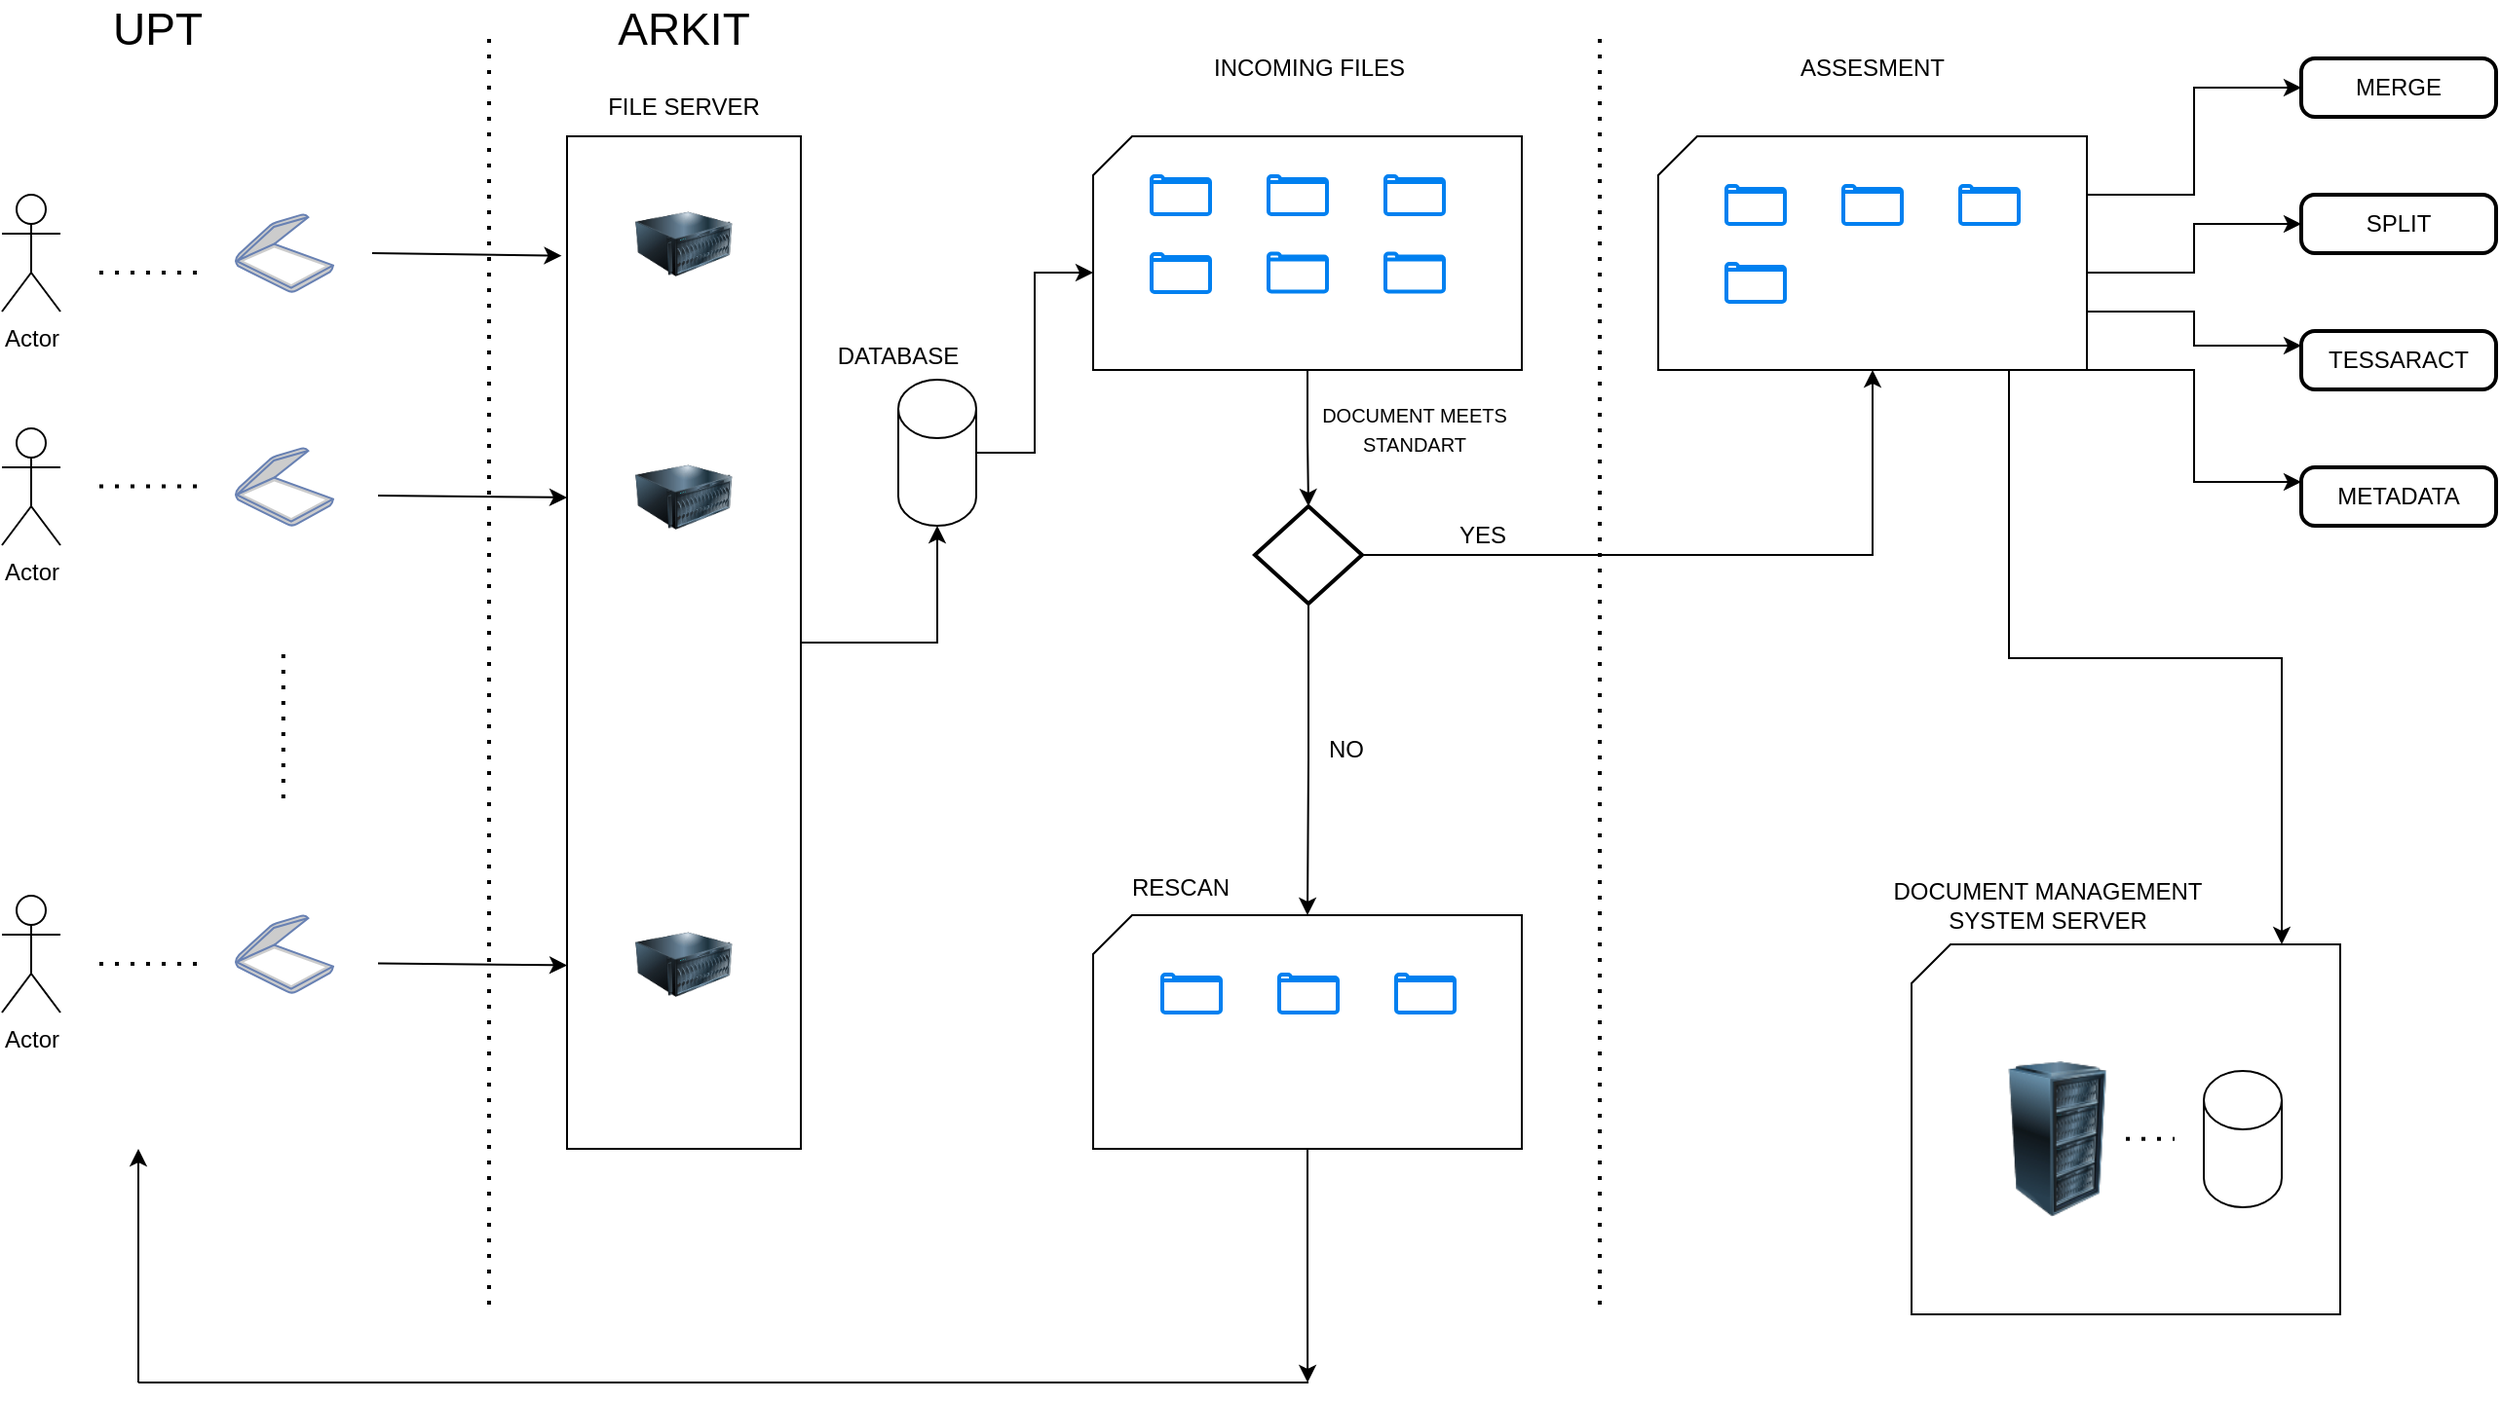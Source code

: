 <mxfile version="21.6.9" type="device">
  <diagram name="Page-1" id="2TAQhVwExhuw3sK73pKR">
    <mxGraphModel dx="398" dy="244" grid="1" gridSize="10" guides="1" tooltips="1" connect="1" arrows="1" fold="1" page="1" pageScale="1" pageWidth="1400" pageHeight="850" math="0" shadow="0">
      <root>
        <mxCell id="0" />
        <mxCell id="1" parent="0" />
        <mxCell id="RzWKUUiDs5_2_X1Qv3o_-1" value="" style="endArrow=none;dashed=1;html=1;dashPattern=1 3;strokeWidth=2;rounded=0;" edge="1" parent="1">
          <mxGeometry width="50" height="50" relative="1" as="geometry">
            <mxPoint x="280" y="680" as="sourcePoint" />
            <mxPoint x="280" y="30" as="targetPoint" />
          </mxGeometry>
        </mxCell>
        <mxCell id="RzWKUUiDs5_2_X1Qv3o_-2" value="" style="fontColor=#0066CC;verticalAlign=top;verticalLabelPosition=bottom;labelPosition=center;align=center;html=1;outlineConnect=0;fillColor=#CCCCCC;strokeColor=#6881B3;gradientColor=none;gradientDirection=north;strokeWidth=2;shape=mxgraph.networks.scanner;" vertex="1" parent="1">
          <mxGeometry x="150" y="120" width="50" height="40" as="geometry" />
        </mxCell>
        <mxCell id="RzWKUUiDs5_2_X1Qv3o_-3" value="" style="fontColor=#0066CC;verticalAlign=top;verticalLabelPosition=bottom;labelPosition=center;align=center;html=1;outlineConnect=0;fillColor=#CCCCCC;strokeColor=#6881B3;gradientColor=none;gradientDirection=north;strokeWidth=2;shape=mxgraph.networks.scanner;" vertex="1" parent="1">
          <mxGeometry x="150" y="240" width="50" height="40" as="geometry" />
        </mxCell>
        <mxCell id="RzWKUUiDs5_2_X1Qv3o_-4" value="" style="endArrow=none;dashed=1;html=1;dashPattern=1 3;strokeWidth=2;rounded=0;" edge="1" parent="1">
          <mxGeometry width="50" height="50" relative="1" as="geometry">
            <mxPoint x="174.41" y="420" as="sourcePoint" />
            <mxPoint x="174.41" y="340" as="targetPoint" />
          </mxGeometry>
        </mxCell>
        <mxCell id="RzWKUUiDs5_2_X1Qv3o_-5" value="" style="fontColor=#0066CC;verticalAlign=top;verticalLabelPosition=bottom;labelPosition=center;align=center;html=1;outlineConnect=0;fillColor=#CCCCCC;strokeColor=#6881B3;gradientColor=none;gradientDirection=north;strokeWidth=2;shape=mxgraph.networks.scanner;" vertex="1" parent="1">
          <mxGeometry x="150" y="480" width="50" height="40" as="geometry" />
        </mxCell>
        <mxCell id="RzWKUUiDs5_2_X1Qv3o_-6" value="Actor" style="shape=umlActor;verticalLabelPosition=bottom;verticalAlign=top;html=1;outlineConnect=0;" vertex="1" parent="1">
          <mxGeometry x="30" y="110" width="30" height="60" as="geometry" />
        </mxCell>
        <mxCell id="RzWKUUiDs5_2_X1Qv3o_-9" value="Actor" style="shape=umlActor;verticalLabelPosition=bottom;verticalAlign=top;html=1;outlineConnect=0;" vertex="1" parent="1">
          <mxGeometry x="30" y="230" width="30" height="60" as="geometry" />
        </mxCell>
        <mxCell id="RzWKUUiDs5_2_X1Qv3o_-10" value="Actor" style="shape=umlActor;verticalLabelPosition=bottom;verticalAlign=top;html=1;outlineConnect=0;" vertex="1" parent="1">
          <mxGeometry x="30" y="470" width="30" height="60" as="geometry" />
        </mxCell>
        <mxCell id="RzWKUUiDs5_2_X1Qv3o_-52" style="edgeStyle=orthogonalEdgeStyle;rounded=0;orthogonalLoop=1;jettySize=auto;html=1;entryX=0.5;entryY=1;entryDx=0;entryDy=0;entryPerimeter=0;" edge="1" parent="1" source="RzWKUUiDs5_2_X1Qv3o_-14" target="RzWKUUiDs5_2_X1Qv3o_-44">
          <mxGeometry relative="1" as="geometry" />
        </mxCell>
        <mxCell id="RzWKUUiDs5_2_X1Qv3o_-14" value="" style="rounded=0;whiteSpace=wrap;html=1;" vertex="1" parent="1">
          <mxGeometry x="320" y="80" width="120" height="520" as="geometry" />
        </mxCell>
        <mxCell id="RzWKUUiDs5_2_X1Qv3o_-18" value="&lt;font style=&quot;font-size: 23px;&quot;&gt;ARKIT&lt;/font&gt;" style="text;html=1;strokeColor=none;fillColor=none;align=center;verticalAlign=middle;whiteSpace=wrap;rounded=0;" vertex="1" parent="1">
          <mxGeometry x="350" y="10" width="60" height="30" as="geometry" />
        </mxCell>
        <mxCell id="RzWKUUiDs5_2_X1Qv3o_-19" value="&lt;font style=&quot;font-size: 23px;&quot;&gt;UPT&lt;/font&gt;" style="text;html=1;strokeColor=none;fillColor=none;align=center;verticalAlign=middle;whiteSpace=wrap;rounded=0;" vertex="1" parent="1">
          <mxGeometry x="80" y="10" width="60" height="30" as="geometry" />
        </mxCell>
        <mxCell id="RzWKUUiDs5_2_X1Qv3o_-54" style="edgeStyle=orthogonalEdgeStyle;rounded=0;orthogonalLoop=1;jettySize=auto;html=1;exitX=0.5;exitY=1;exitDx=0;exitDy=0;exitPerimeter=0;entryX=0.5;entryY=0;entryDx=0;entryDy=0;entryPerimeter=0;" edge="1" parent="1" source="RzWKUUiDs5_2_X1Qv3o_-20" target="RzWKUUiDs5_2_X1Qv3o_-28">
          <mxGeometry relative="1" as="geometry" />
        </mxCell>
        <mxCell id="RzWKUUiDs5_2_X1Qv3o_-20" value="" style="verticalLabelPosition=bottom;verticalAlign=top;html=1;shape=card;whiteSpace=wrap;size=20;arcSize=12;" vertex="1" parent="1">
          <mxGeometry x="590" y="80" width="220" height="120" as="geometry" />
        </mxCell>
        <mxCell id="RzWKUUiDs5_2_X1Qv3o_-21" value="INCOMING FILES" style="text;html=1;strokeColor=none;fillColor=none;align=center;verticalAlign=middle;whiteSpace=wrap;rounded=0;" vertex="1" parent="1">
          <mxGeometry x="640.5" y="30" width="120" height="30" as="geometry" />
        </mxCell>
        <mxCell id="RzWKUUiDs5_2_X1Qv3o_-22" value="" style="html=1;verticalLabelPosition=bottom;align=center;labelBackgroundColor=#ffffff;verticalAlign=top;strokeWidth=2;strokeColor=#0080F0;shadow=0;dashed=0;shape=mxgraph.ios7.icons.folder;" vertex="1" parent="1">
          <mxGeometry x="620" y="100.5" width="30" height="19.5" as="geometry" />
        </mxCell>
        <mxCell id="RzWKUUiDs5_2_X1Qv3o_-23" value="" style="html=1;verticalLabelPosition=bottom;align=center;labelBackgroundColor=#ffffff;verticalAlign=top;strokeWidth=2;strokeColor=#0080F0;shadow=0;dashed=0;shape=mxgraph.ios7.icons.folder;" vertex="1" parent="1">
          <mxGeometry x="680" y="100.5" width="30" height="19.5" as="geometry" />
        </mxCell>
        <mxCell id="RzWKUUiDs5_2_X1Qv3o_-24" value="" style="html=1;verticalLabelPosition=bottom;align=center;labelBackgroundColor=#ffffff;verticalAlign=top;strokeWidth=2;strokeColor=#0080F0;shadow=0;dashed=0;shape=mxgraph.ios7.icons.folder;" vertex="1" parent="1">
          <mxGeometry x="740" y="100.5" width="30" height="19.5" as="geometry" />
        </mxCell>
        <mxCell id="RzWKUUiDs5_2_X1Qv3o_-25" value="" style="html=1;verticalLabelPosition=bottom;align=center;labelBackgroundColor=#ffffff;verticalAlign=top;strokeWidth=2;strokeColor=#0080F0;shadow=0;dashed=0;shape=mxgraph.ios7.icons.folder;" vertex="1" parent="1">
          <mxGeometry x="620" y="140.5" width="30" height="19.5" as="geometry" />
        </mxCell>
        <mxCell id="RzWKUUiDs5_2_X1Qv3o_-26" value="" style="html=1;verticalLabelPosition=bottom;align=center;labelBackgroundColor=#ffffff;verticalAlign=top;strokeWidth=2;strokeColor=#0080F0;shadow=0;dashed=0;shape=mxgraph.ios7.icons.folder;" vertex="1" parent="1">
          <mxGeometry x="680" y="140.25" width="30" height="19.5" as="geometry" />
        </mxCell>
        <mxCell id="RzWKUUiDs5_2_X1Qv3o_-27" value="" style="html=1;verticalLabelPosition=bottom;align=center;labelBackgroundColor=#ffffff;verticalAlign=top;strokeWidth=2;strokeColor=#0080F0;shadow=0;dashed=0;shape=mxgraph.ios7.icons.folder;" vertex="1" parent="1">
          <mxGeometry x="740" y="140.25" width="30" height="19.5" as="geometry" />
        </mxCell>
        <mxCell id="RzWKUUiDs5_2_X1Qv3o_-55" style="edgeStyle=orthogonalEdgeStyle;rounded=0;orthogonalLoop=1;jettySize=auto;html=1;exitX=0.5;exitY=1;exitDx=0;exitDy=0;exitPerimeter=0;entryX=0.5;entryY=0;entryDx=0;entryDy=0;entryPerimeter=0;" edge="1" parent="1" source="RzWKUUiDs5_2_X1Qv3o_-28" target="RzWKUUiDs5_2_X1Qv3o_-29">
          <mxGeometry relative="1" as="geometry" />
        </mxCell>
        <mxCell id="RzWKUUiDs5_2_X1Qv3o_-62" style="edgeStyle=orthogonalEdgeStyle;rounded=0;orthogonalLoop=1;jettySize=auto;html=1;exitX=1;exitY=0.5;exitDx=0;exitDy=0;exitPerimeter=0;entryX=0.5;entryY=1;entryDx=0;entryDy=0;entryPerimeter=0;" edge="1" parent="1" source="RzWKUUiDs5_2_X1Qv3o_-28" target="RzWKUUiDs5_2_X1Qv3o_-30">
          <mxGeometry relative="1" as="geometry" />
        </mxCell>
        <mxCell id="RzWKUUiDs5_2_X1Qv3o_-28" value="" style="strokeWidth=2;html=1;shape=mxgraph.flowchart.decision;whiteSpace=wrap;" vertex="1" parent="1">
          <mxGeometry x="673" y="270" width="55" height="50" as="geometry" />
        </mxCell>
        <mxCell id="RzWKUUiDs5_2_X1Qv3o_-60" style="edgeStyle=orthogonalEdgeStyle;rounded=0;orthogonalLoop=1;jettySize=auto;html=1;exitX=0.5;exitY=1;exitDx=0;exitDy=0;exitPerimeter=0;" edge="1" parent="1" source="RzWKUUiDs5_2_X1Qv3o_-29">
          <mxGeometry relative="1" as="geometry">
            <mxPoint x="700.059" y="720" as="targetPoint" />
          </mxGeometry>
        </mxCell>
        <mxCell id="RzWKUUiDs5_2_X1Qv3o_-29" value="" style="verticalLabelPosition=bottom;verticalAlign=top;html=1;shape=card;whiteSpace=wrap;size=20;arcSize=12;" vertex="1" parent="1">
          <mxGeometry x="590" y="480" width="220" height="120" as="geometry" />
        </mxCell>
        <mxCell id="RzWKUUiDs5_2_X1Qv3o_-71" style="edgeStyle=orthogonalEdgeStyle;rounded=0;orthogonalLoop=1;jettySize=auto;html=1;exitX=1;exitY=0.5;exitDx=0;exitDy=0;exitPerimeter=0;entryX=0;entryY=0.5;entryDx=0;entryDy=0;" edge="1" parent="1" source="RzWKUUiDs5_2_X1Qv3o_-30" target="RzWKUUiDs5_2_X1Qv3o_-34">
          <mxGeometry relative="1" as="geometry">
            <Array as="points">
              <mxPoint x="1100" y="150" />
              <mxPoint x="1155" y="150" />
              <mxPoint x="1155" y="125" />
            </Array>
          </mxGeometry>
        </mxCell>
        <mxCell id="RzWKUUiDs5_2_X1Qv3o_-72" style="edgeStyle=orthogonalEdgeStyle;rounded=0;orthogonalLoop=1;jettySize=auto;html=1;exitX=1;exitY=0.5;exitDx=0;exitDy=0;exitPerimeter=0;entryX=0;entryY=0.5;entryDx=0;entryDy=0;" edge="1" parent="1" source="RzWKUUiDs5_2_X1Qv3o_-30" target="RzWKUUiDs5_2_X1Qv3o_-33">
          <mxGeometry relative="1" as="geometry">
            <Array as="points">
              <mxPoint x="1100" y="110" />
              <mxPoint x="1155" y="110" />
              <mxPoint x="1155" y="55" />
            </Array>
          </mxGeometry>
        </mxCell>
        <mxCell id="RzWKUUiDs5_2_X1Qv3o_-73" style="edgeStyle=orthogonalEdgeStyle;rounded=0;orthogonalLoop=1;jettySize=auto;html=1;entryX=0;entryY=0.25;entryDx=0;entryDy=0;" edge="1" parent="1" source="RzWKUUiDs5_2_X1Qv3o_-30" target="RzWKUUiDs5_2_X1Qv3o_-35">
          <mxGeometry relative="1" as="geometry">
            <Array as="points">
              <mxPoint x="1155" y="170" />
              <mxPoint x="1155" y="187" />
            </Array>
          </mxGeometry>
        </mxCell>
        <mxCell id="RzWKUUiDs5_2_X1Qv3o_-74" style="edgeStyle=orthogonalEdgeStyle;rounded=0;orthogonalLoop=1;jettySize=auto;html=1;exitX=1;exitY=0.5;exitDx=0;exitDy=0;exitPerimeter=0;entryX=0;entryY=0.25;entryDx=0;entryDy=0;" edge="1" parent="1" source="RzWKUUiDs5_2_X1Qv3o_-30" target="RzWKUUiDs5_2_X1Qv3o_-36">
          <mxGeometry relative="1" as="geometry">
            <Array as="points">
              <mxPoint x="1100" y="200" />
              <mxPoint x="1155" y="200" />
              <mxPoint x="1155" y="257" />
            </Array>
          </mxGeometry>
        </mxCell>
        <mxCell id="RzWKUUiDs5_2_X1Qv3o_-79" style="edgeStyle=orthogonalEdgeStyle;rounded=0;orthogonalLoop=1;jettySize=auto;html=1;entryX=0.5;entryY=0;entryDx=0;entryDy=0;entryPerimeter=0;" edge="1" parent="1">
          <mxGeometry relative="1" as="geometry">
            <mxPoint x="1120" y="200" as="sourcePoint" />
            <mxPoint x="1200" y="495" as="targetPoint" />
            <Array as="points">
              <mxPoint x="1060" y="200" />
              <mxPoint x="1060" y="348" />
              <mxPoint x="1200" y="348" />
            </Array>
          </mxGeometry>
        </mxCell>
        <mxCell id="RzWKUUiDs5_2_X1Qv3o_-30" value="" style="verticalLabelPosition=bottom;verticalAlign=top;html=1;shape=card;whiteSpace=wrap;size=20;arcSize=12;" vertex="1" parent="1">
          <mxGeometry x="880" y="80" width="220" height="120" as="geometry" />
        </mxCell>
        <mxCell id="RzWKUUiDs5_2_X1Qv3o_-32" value="" style="verticalLabelPosition=bottom;verticalAlign=top;html=1;shape=card;whiteSpace=wrap;size=20;arcSize=12;" vertex="1" parent="1">
          <mxGeometry x="1010" y="495" width="220" height="190" as="geometry" />
        </mxCell>
        <mxCell id="RzWKUUiDs5_2_X1Qv3o_-33" value="" style="rounded=1;whiteSpace=wrap;html=1;absoluteArcSize=1;arcSize=14;strokeWidth=2;" vertex="1" parent="1">
          <mxGeometry x="1210" y="40" width="100" height="30" as="geometry" />
        </mxCell>
        <mxCell id="RzWKUUiDs5_2_X1Qv3o_-34" value="SPLIT" style="rounded=1;whiteSpace=wrap;html=1;absoluteArcSize=1;arcSize=14;strokeWidth=2;" vertex="1" parent="1">
          <mxGeometry x="1210" y="110" width="100" height="30" as="geometry" />
        </mxCell>
        <mxCell id="RzWKUUiDs5_2_X1Qv3o_-35" value="TESSARACT" style="rounded=1;whiteSpace=wrap;html=1;absoluteArcSize=1;arcSize=14;strokeWidth=2;" vertex="1" parent="1">
          <mxGeometry x="1210" y="180" width="100" height="30" as="geometry" />
        </mxCell>
        <mxCell id="RzWKUUiDs5_2_X1Qv3o_-36" value="METADATA" style="rounded=1;whiteSpace=wrap;html=1;absoluteArcSize=1;arcSize=14;strokeWidth=2;" vertex="1" parent="1">
          <mxGeometry x="1210" y="250" width="100" height="30" as="geometry" />
        </mxCell>
        <mxCell id="RzWKUUiDs5_2_X1Qv3o_-37" value="ASSESMENT" style="text;html=1;strokeColor=none;fillColor=none;align=center;verticalAlign=middle;whiteSpace=wrap;rounded=0;" vertex="1" parent="1">
          <mxGeometry x="960" y="30" width="60" height="30" as="geometry" />
        </mxCell>
        <mxCell id="RzWKUUiDs5_2_X1Qv3o_-38" value="RESCAN" style="text;html=1;strokeColor=none;fillColor=none;align=center;verticalAlign=middle;whiteSpace=wrap;rounded=0;" vertex="1" parent="1">
          <mxGeometry x="605" y="450.5" width="60" height="30" as="geometry" />
        </mxCell>
        <mxCell id="RzWKUUiDs5_2_X1Qv3o_-39" value="FILE SERVER" style="text;html=1;strokeColor=none;fillColor=none;align=center;verticalAlign=middle;whiteSpace=wrap;rounded=0;" vertex="1" parent="1">
          <mxGeometry x="330" y="50" width="100" height="30" as="geometry" />
        </mxCell>
        <mxCell id="RzWKUUiDs5_2_X1Qv3o_-41" value="" style="image;html=1;image=img/lib/clip_art/computers/Server_128x128.png" vertex="1" parent="1">
          <mxGeometry x="355" y="110.5" width="50" height="49.5" as="geometry" />
        </mxCell>
        <mxCell id="RzWKUUiDs5_2_X1Qv3o_-42" value="" style="image;html=1;image=img/lib/clip_art/computers/Server_128x128.png" vertex="1" parent="1">
          <mxGeometry x="355" y="240.5" width="50" height="49.5" as="geometry" />
        </mxCell>
        <mxCell id="RzWKUUiDs5_2_X1Qv3o_-43" value="" style="image;html=1;image=img/lib/clip_art/computers/Server_128x128.png" vertex="1" parent="1">
          <mxGeometry x="355" y="480.5" width="50" height="49.5" as="geometry" />
        </mxCell>
        <mxCell id="RzWKUUiDs5_2_X1Qv3o_-53" style="edgeStyle=orthogonalEdgeStyle;rounded=0;orthogonalLoop=1;jettySize=auto;html=1;exitX=1;exitY=0.5;exitDx=0;exitDy=0;exitPerimeter=0;entryX=0;entryY=0;entryDx=0;entryDy=70;entryPerimeter=0;" edge="1" parent="1" source="RzWKUUiDs5_2_X1Qv3o_-44" target="RzWKUUiDs5_2_X1Qv3o_-20">
          <mxGeometry relative="1" as="geometry" />
        </mxCell>
        <mxCell id="RzWKUUiDs5_2_X1Qv3o_-44" value="" style="shape=cylinder3;whiteSpace=wrap;html=1;boundedLbl=1;backgroundOutline=1;size=15;" vertex="1" parent="1">
          <mxGeometry x="490" y="205" width="40" height="75" as="geometry" />
        </mxCell>
        <mxCell id="RzWKUUiDs5_2_X1Qv3o_-45" value="DATABASE" style="text;html=1;strokeColor=none;fillColor=none;align=center;verticalAlign=middle;whiteSpace=wrap;rounded=0;" vertex="1" parent="1">
          <mxGeometry x="470" y="185" width="40" height="15" as="geometry" />
        </mxCell>
        <mxCell id="RzWKUUiDs5_2_X1Qv3o_-48" value="DOCUMENT MANAGEMENT SYSTEM SERVER" style="text;html=1;strokeColor=none;fillColor=none;align=center;verticalAlign=middle;whiteSpace=wrap;rounded=0;" vertex="1" parent="1">
          <mxGeometry x="990" y="460" width="180" height="30" as="geometry" />
        </mxCell>
        <mxCell id="RzWKUUiDs5_2_X1Qv3o_-49" value="" style="image;html=1;image=img/lib/clip_art/computers/Server_Rack_128x128.png" vertex="1" parent="1">
          <mxGeometry x="1050" y="555" width="70" height="80" as="geometry" />
        </mxCell>
        <mxCell id="RzWKUUiDs5_2_X1Qv3o_-50" value="" style="shape=cylinder3;whiteSpace=wrap;html=1;boundedLbl=1;backgroundOutline=1;size=15;" vertex="1" parent="1">
          <mxGeometry x="1160" y="560" width="40" height="70" as="geometry" />
        </mxCell>
        <mxCell id="RzWKUUiDs5_2_X1Qv3o_-51" value="" style="endArrow=none;dashed=1;html=1;dashPattern=1 3;strokeWidth=2;rounded=0;" edge="1" parent="1">
          <mxGeometry width="50" height="50" relative="1" as="geometry">
            <mxPoint x="850" y="680" as="sourcePoint" />
            <mxPoint x="850" y="30" as="targetPoint" />
          </mxGeometry>
        </mxCell>
        <mxCell id="RzWKUUiDs5_2_X1Qv3o_-56" value="" style="html=1;verticalLabelPosition=bottom;align=center;labelBackgroundColor=#ffffff;verticalAlign=top;strokeWidth=2;strokeColor=#0080F0;shadow=0;dashed=0;shape=mxgraph.ios7.icons.folder;" vertex="1" parent="1">
          <mxGeometry x="625.5" y="510.5" width="30" height="19.5" as="geometry" />
        </mxCell>
        <mxCell id="RzWKUUiDs5_2_X1Qv3o_-57" value="" style="html=1;verticalLabelPosition=bottom;align=center;labelBackgroundColor=#ffffff;verticalAlign=top;strokeWidth=2;strokeColor=#0080F0;shadow=0;dashed=0;shape=mxgraph.ios7.icons.folder;" vertex="1" parent="1">
          <mxGeometry x="685.5" y="510.5" width="30" height="19.5" as="geometry" />
        </mxCell>
        <mxCell id="RzWKUUiDs5_2_X1Qv3o_-58" value="" style="html=1;verticalLabelPosition=bottom;align=center;labelBackgroundColor=#ffffff;verticalAlign=top;strokeWidth=2;strokeColor=#0080F0;shadow=0;dashed=0;shape=mxgraph.ios7.icons.folder;" vertex="1" parent="1">
          <mxGeometry x="745.5" y="510.5" width="30" height="19.5" as="geometry" />
        </mxCell>
        <mxCell id="RzWKUUiDs5_2_X1Qv3o_-63" value="" style="html=1;verticalLabelPosition=bottom;align=center;labelBackgroundColor=#ffffff;verticalAlign=top;strokeWidth=2;strokeColor=#0080F0;shadow=0;dashed=0;shape=mxgraph.ios7.icons.folder;" vertex="1" parent="1">
          <mxGeometry x="915" y="105.5" width="30" height="19.5" as="geometry" />
        </mxCell>
        <mxCell id="RzWKUUiDs5_2_X1Qv3o_-64" value="" style="html=1;verticalLabelPosition=bottom;align=center;labelBackgroundColor=#ffffff;verticalAlign=top;strokeWidth=2;strokeColor=#0080F0;shadow=0;dashed=0;shape=mxgraph.ios7.icons.folder;" vertex="1" parent="1">
          <mxGeometry x="975" y="105.5" width="30" height="19.5" as="geometry" />
        </mxCell>
        <mxCell id="RzWKUUiDs5_2_X1Qv3o_-65" value="" style="html=1;verticalLabelPosition=bottom;align=center;labelBackgroundColor=#ffffff;verticalAlign=top;strokeWidth=2;strokeColor=#0080F0;shadow=0;dashed=0;shape=mxgraph.ios7.icons.folder;" vertex="1" parent="1">
          <mxGeometry x="1035" y="105.5" width="30" height="19.5" as="geometry" />
        </mxCell>
        <mxCell id="RzWKUUiDs5_2_X1Qv3o_-66" value="" style="html=1;verticalLabelPosition=bottom;align=center;labelBackgroundColor=#ffffff;verticalAlign=top;strokeWidth=2;strokeColor=#0080F0;shadow=0;dashed=0;shape=mxgraph.ios7.icons.folder;" vertex="1" parent="1">
          <mxGeometry x="915" y="145.5" width="30" height="19.5" as="geometry" />
        </mxCell>
        <mxCell id="RzWKUUiDs5_2_X1Qv3o_-67" value="&lt;font style=&quot;font-size: 10px;&quot;&gt;DOCUMENT MEETS STANDART&lt;/font&gt;" style="text;html=1;strokeColor=none;fillColor=none;align=center;verticalAlign=middle;whiteSpace=wrap;rounded=0;" vertex="1" parent="1">
          <mxGeometry x="700" y="220" width="110" height="20" as="geometry" />
        </mxCell>
        <mxCell id="RzWKUUiDs5_2_X1Qv3o_-68" value="YES" style="text;html=1;strokeColor=none;fillColor=none;align=center;verticalAlign=middle;whiteSpace=wrap;rounded=0;" vertex="1" parent="1">
          <mxGeometry x="760" y="270" width="60" height="30" as="geometry" />
        </mxCell>
        <mxCell id="RzWKUUiDs5_2_X1Qv3o_-69" value="NO" style="text;html=1;strokeColor=none;fillColor=none;align=center;verticalAlign=middle;whiteSpace=wrap;rounded=0;" vertex="1" parent="1">
          <mxGeometry x="690" y="380" width="60" height="30" as="geometry" />
        </mxCell>
        <mxCell id="RzWKUUiDs5_2_X1Qv3o_-75" value="MERGE" style="text;html=1;strokeColor=none;fillColor=none;align=center;verticalAlign=middle;whiteSpace=wrap;rounded=0;" vertex="1" parent="1">
          <mxGeometry x="1230" y="40" width="60" height="30" as="geometry" />
        </mxCell>
        <mxCell id="RzWKUUiDs5_2_X1Qv3o_-76" value="" style="endArrow=classic;html=1;rounded=0;" edge="1" parent="1">
          <mxGeometry width="50" height="50" relative="1" as="geometry">
            <mxPoint x="100" y="720" as="sourcePoint" />
            <mxPoint x="100" y="600" as="targetPoint" />
          </mxGeometry>
        </mxCell>
        <mxCell id="RzWKUUiDs5_2_X1Qv3o_-77" value="" style="endArrow=none;html=1;rounded=0;" edge="1" parent="1">
          <mxGeometry width="50" height="50" relative="1" as="geometry">
            <mxPoint x="100" y="720" as="sourcePoint" />
            <mxPoint x="700.5" y="720" as="targetPoint" />
          </mxGeometry>
        </mxCell>
        <mxCell id="RzWKUUiDs5_2_X1Qv3o_-80" value="" style="endArrow=none;dashed=1;html=1;dashPattern=1 3;strokeWidth=2;rounded=0;" edge="1" parent="1">
          <mxGeometry width="50" height="50" relative="1" as="geometry">
            <mxPoint x="80" y="150" as="sourcePoint" />
            <mxPoint x="130" y="150" as="targetPoint" />
          </mxGeometry>
        </mxCell>
        <mxCell id="RzWKUUiDs5_2_X1Qv3o_-81" value="" style="endArrow=none;dashed=1;html=1;dashPattern=1 3;strokeWidth=2;rounded=0;" edge="1" parent="1">
          <mxGeometry width="50" height="50" relative="1" as="geometry">
            <mxPoint x="80" y="259.7" as="sourcePoint" />
            <mxPoint x="130" y="259.7" as="targetPoint" />
          </mxGeometry>
        </mxCell>
        <mxCell id="RzWKUUiDs5_2_X1Qv3o_-82" value="" style="endArrow=none;dashed=1;html=1;dashPattern=1 3;strokeWidth=2;rounded=0;" edge="1" parent="1">
          <mxGeometry width="50" height="50" relative="1" as="geometry">
            <mxPoint x="80" y="504.95" as="sourcePoint" />
            <mxPoint x="130" y="504.95" as="targetPoint" />
          </mxGeometry>
        </mxCell>
        <mxCell id="RzWKUUiDs5_2_X1Qv3o_-83" value="" style="endArrow=classic;html=1;rounded=0;entryX=-0.023;entryY=0.118;entryDx=0;entryDy=0;entryPerimeter=0;" edge="1" parent="1" target="RzWKUUiDs5_2_X1Qv3o_-14">
          <mxGeometry width="50" height="50" relative="1" as="geometry">
            <mxPoint x="220" y="140" as="sourcePoint" />
            <mxPoint x="280" y="120" as="targetPoint" />
          </mxGeometry>
        </mxCell>
        <mxCell id="RzWKUUiDs5_2_X1Qv3o_-84" value="" style="endArrow=classic;html=1;rounded=0;entryX=-0.023;entryY=0.118;entryDx=0;entryDy=0;entryPerimeter=0;" edge="1" parent="1">
          <mxGeometry width="50" height="50" relative="1" as="geometry">
            <mxPoint x="223" y="264.5" as="sourcePoint" />
            <mxPoint x="320" y="265.5" as="targetPoint" />
          </mxGeometry>
        </mxCell>
        <mxCell id="RzWKUUiDs5_2_X1Qv3o_-85" value="" style="endArrow=classic;html=1;rounded=0;entryX=-0.023;entryY=0.118;entryDx=0;entryDy=0;entryPerimeter=0;" edge="1" parent="1">
          <mxGeometry width="50" height="50" relative="1" as="geometry">
            <mxPoint x="223" y="504.75" as="sourcePoint" />
            <mxPoint x="320" y="505.75" as="targetPoint" />
          </mxGeometry>
        </mxCell>
        <mxCell id="RzWKUUiDs5_2_X1Qv3o_-90" value="" style="endArrow=none;dashed=1;html=1;dashPattern=1 3;strokeWidth=2;rounded=0;" edge="1" parent="1">
          <mxGeometry width="50" height="50" relative="1" as="geometry">
            <mxPoint x="1120" y="594.88" as="sourcePoint" />
            <mxPoint x="1145" y="594.88" as="targetPoint" />
          </mxGeometry>
        </mxCell>
      </root>
    </mxGraphModel>
  </diagram>
</mxfile>
